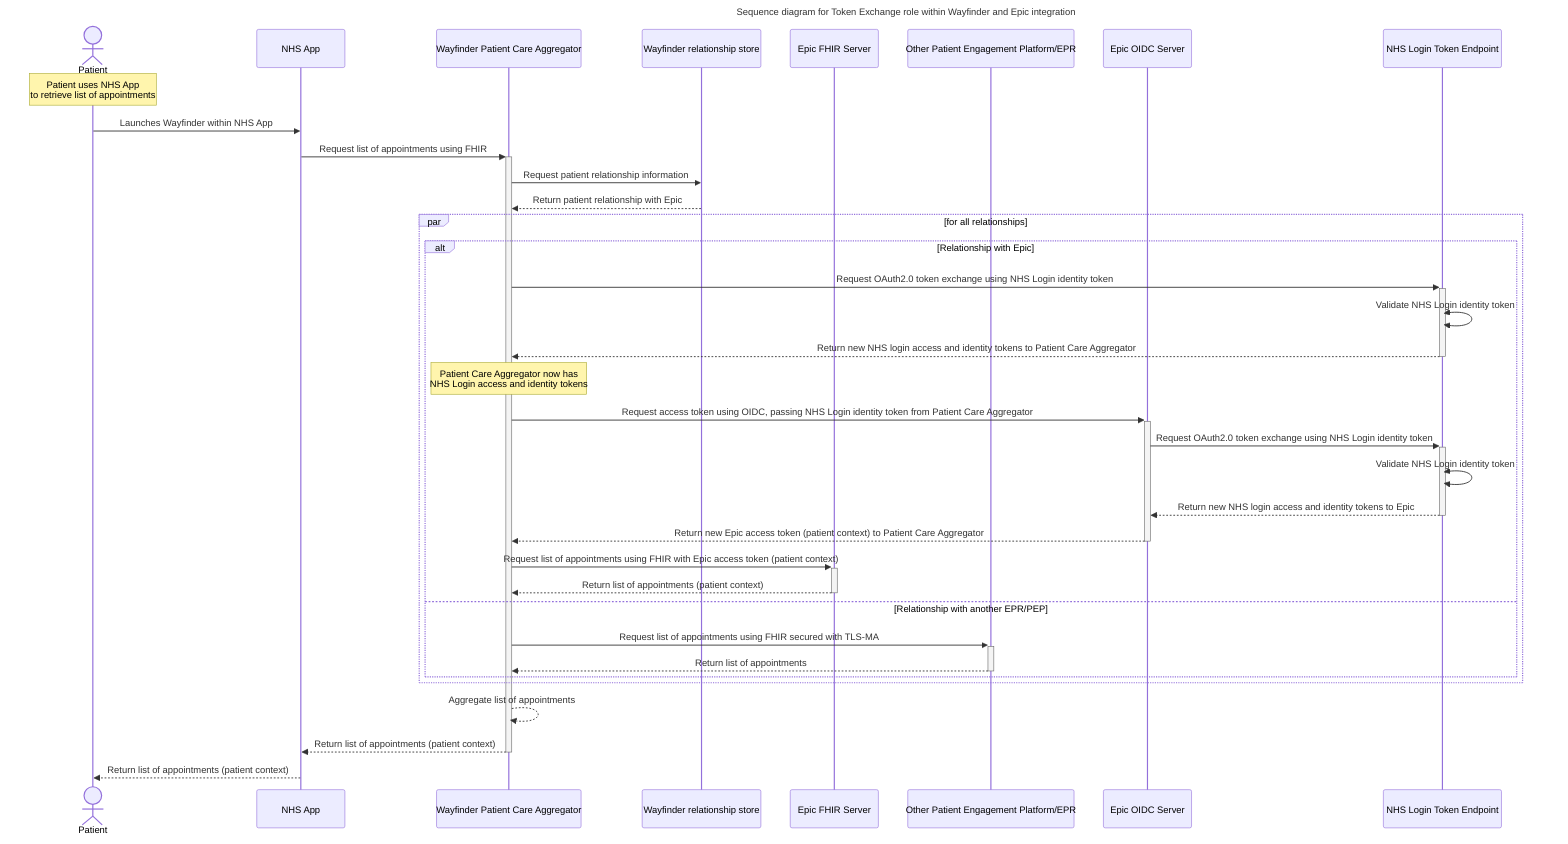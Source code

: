 ---
title: Sequence diagram for Token Exchange role within Wayfinder and Epic integration
description: Sequence diagram showing the process of token exchange between Wayfinder and Epic systems, using NHS login.
author: Matthew Brown
date: 2025-08-01
tags: [Wayfinder, Epic, Token Exchange, Sequence Diagram]
displayMode: sequence
config:
  theme: default
  look: handdrawn
---


sequenceDiagram
    actor P as Patient
    participant NHSA as NHS App
    participant PCA as Wayfinder Patient Care Aggregator
    participant WFR as Wayfinder relationship store
    participant EPIC as Epic FHIR Server
    participant PEP as Other Patient Engagement Platform/EPR
    participant EOIDC as Epic OIDC Server
    participant NHSLT as NHS Login Token Endpoint
    note over P: Patient uses NHS App<br />to retrieve list of appointments
    P->>NHSA: Launches Wayfinder within NHS App
    NHSA->>+PCA: Request list of appointments using FHIR
    %% see https://simplifier.net/nhsbookingandreferrals/~resources?category=Example&exampletype=Bundle&sortBy=DisplayName for example messages
    PCA->>WFR: Request patient relationship information
    WFR-->>PCA: Return patient relationship with Epic
    par for all relationships
      alt Relationship with Epic
        PCA->>+NHSLT: Request OAuth2.0 token exchange using NHS Login identity token
        NHSLT<<->>NHSLT: Validate NHS Login identity token
        NHSLT-->>-PCA: Return new NHS login access and identity tokens to Patient Care Aggregator
        note over PCA: Patient Care Aggregator now has<br />NHS Login access and identity tokens
        PCA->>+EOIDC: Request access token using OIDC, passing NHS Login identity token from Patient Care Aggregator
        EOIDC->>+NHSLT: Request OAuth2.0 token exchange using NHS Login identity token
        NHSLT<<->>NHSLT: Validate NHS Login identity token
        NHSLT-->>-EOIDC: Return new NHS login access and identity tokens to Epic
        EOIDC-->>-PCA: Return new Epic access token (patient context) to Patient Care Aggregator
        PCA->>+EPIC: Request list of appointments using FHIR with Epic access token (patient context)
        EPIC-->>-PCA: Return list of appointments (patient context)
      else Relationship with another EPR/PEP
        PCA->>+PEP: Request list of appointments using FHIR secured with TLS-MA
        PEP-->>-PCA: Return list of appointments
      end
    end
    PCA-->>PCA: Aggregate list of appointments
    PCA-->>-NHSA: Return list of appointments (patient context)
    NHSA-->>P: Return list of appointments (patient context)